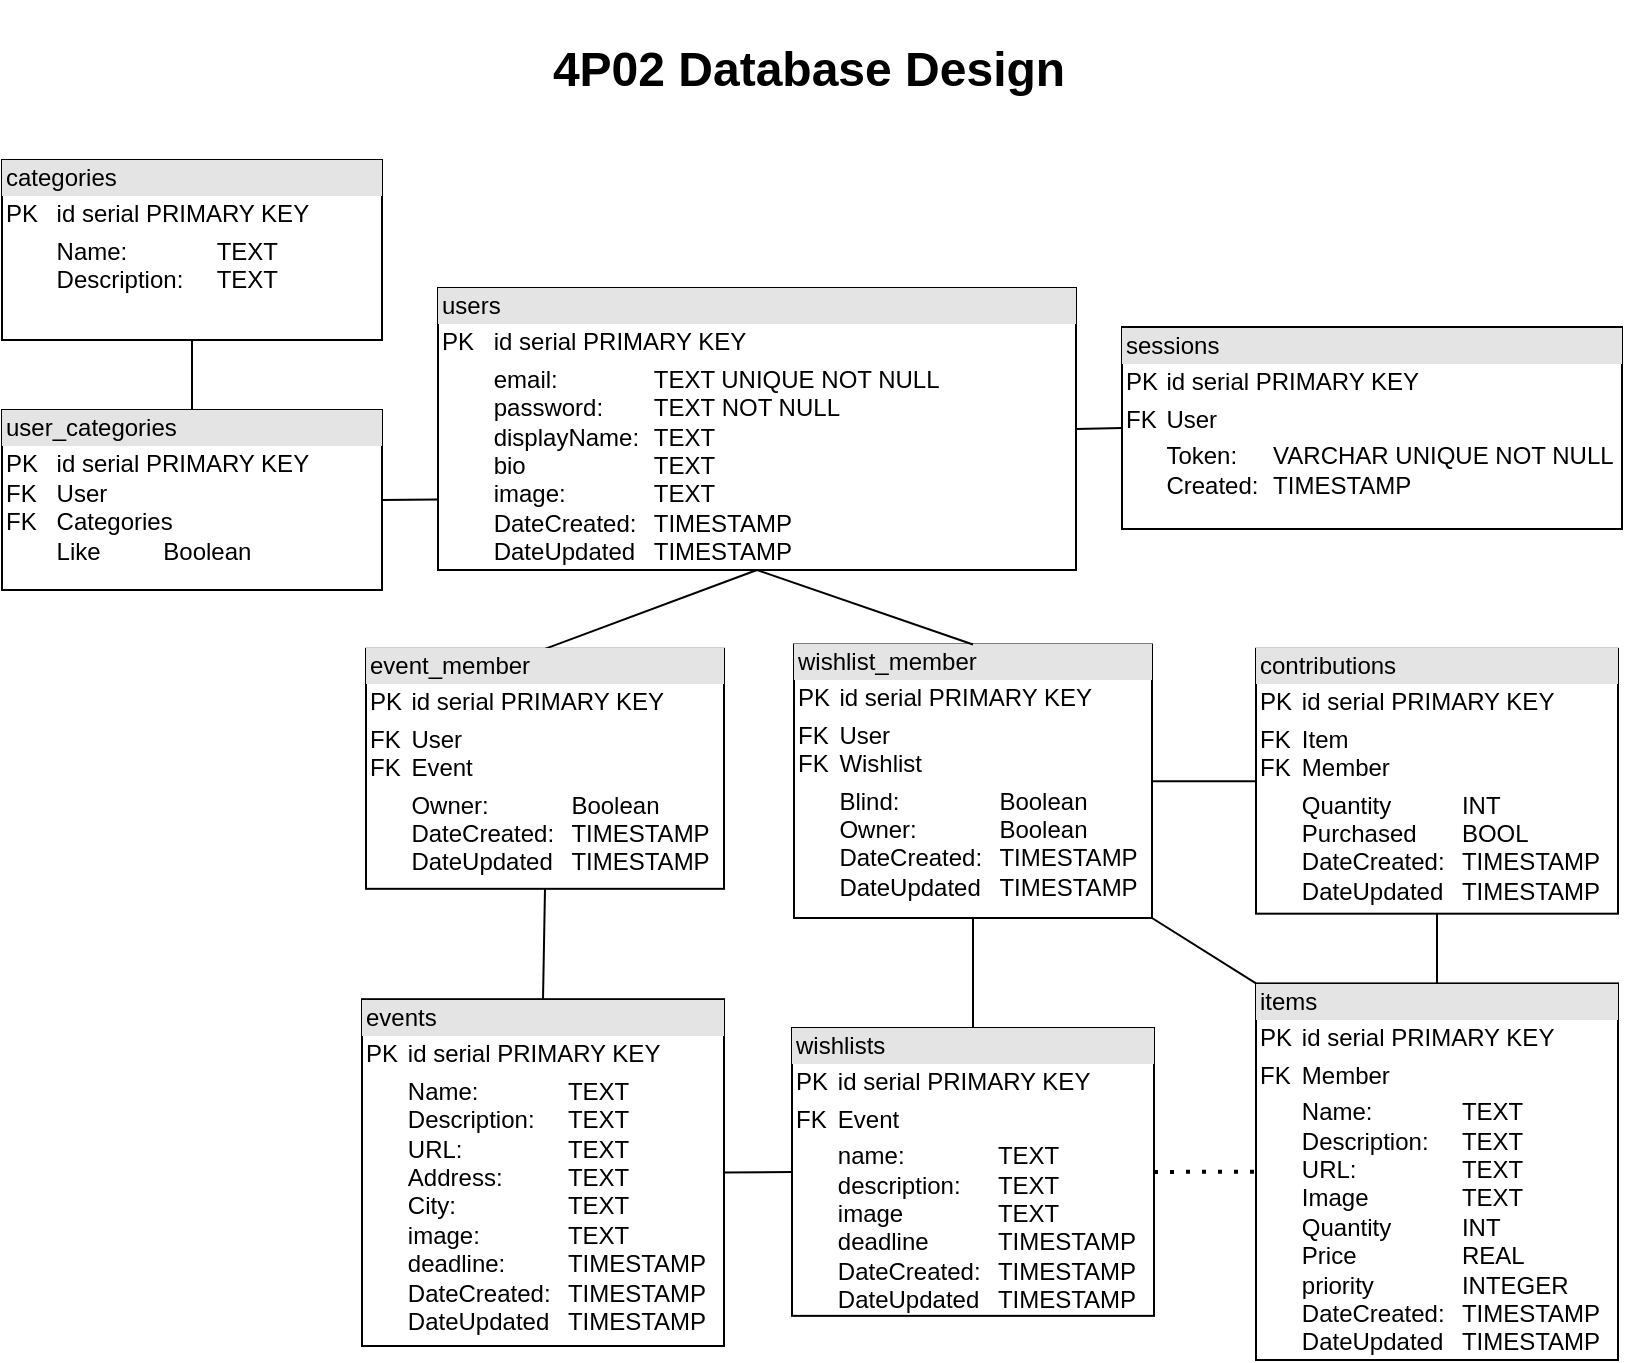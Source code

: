 <mxfile version="26.0.16">
  <diagram name="Page-1" id="TSsa0Ury9RKS_ktHxRa_">
    <mxGraphModel dx="712" dy="737" grid="1" gridSize="10" guides="1" tooltips="1" connect="1" arrows="1" fold="1" page="1" pageScale="1" pageWidth="827" pageHeight="1169" math="0" shadow="0">
      <root>
        <mxCell id="0" />
        <mxCell id="1" parent="0" />
        <mxCell id="YkZeL2ZCBzIvdvD2JWEx-32" value="&lt;div style=&quot;box-sizing: border-box; width: 100%; background: rgb(228, 228, 228); padding: 2px;&quot;&gt;users&lt;/div&gt;&lt;table style=&quot;width:100%;font-size:1em;&quot; cellpadding=&quot;2&quot; cellspacing=&quot;0&quot;&gt;&lt;tbody&gt;&lt;tr&gt;&lt;td&gt;PK&lt;/td&gt;&lt;td&gt;id serial PRIMARY KEY&lt;/td&gt;&lt;/tr&gt;&lt;tr&gt;&lt;td&gt;&lt;br&gt;&lt;/td&gt;&lt;td&gt;email:&amp;nbsp;&lt;span style=&quot;white-space: pre;&quot;&gt;&#x9;&lt;/span&gt;&lt;span style=&quot;white-space: pre;&quot;&gt;&#x9;&lt;/span&gt;TEXT UNIQUE NOT NULL&lt;br&gt;password:&lt;span style=&quot;white-space: pre;&quot;&gt;&#x9;&lt;/span&gt;TEXT&amp;nbsp;NOT NULL&lt;br&gt;displayName:&lt;span style=&quot;white-space: pre;&quot;&gt;&#x9;&lt;/span&gt;TEXT&lt;br&gt;bio&lt;span style=&quot;white-space: pre;&quot;&gt;&#x9;&lt;/span&gt;&lt;span style=&quot;white-space: pre;&quot;&gt;&#x9;&lt;/span&gt;&lt;span style=&quot;white-space: pre;&quot;&gt;&#x9;&lt;/span&gt;TEXT&lt;br&gt;image:&lt;span style=&quot;white-space: pre;&quot;&gt;&#x9;&lt;/span&gt;&lt;span style=&quot;white-space: pre;&quot;&gt;&#x9;&lt;/span&gt;TEXT&lt;br&gt;DateCreated:&lt;span style=&quot;white-space: pre;&quot;&gt;&#x9;&lt;/span&gt;TIMESTAMP&lt;br&gt;DateUpdated&lt;span style=&quot;white-space: pre;&quot;&gt;&#x9;&lt;/span&gt;TIMESTAMP&lt;/td&gt;&lt;/tr&gt;&lt;/tbody&gt;&lt;/table&gt;" style="verticalAlign=top;align=left;overflow=fill;html=1;whiteSpace=wrap;" parent="1" vertex="1">
          <mxGeometry x="228" y="144" width="319" height="141" as="geometry" />
        </mxCell>
        <mxCell id="YkZeL2ZCBzIvdvD2JWEx-33" value="&lt;div style=&quot;box-sizing: border-box; width: 100%; background: rgb(228, 228, 228); padding: 2px;&quot;&gt;items&lt;/div&gt;&lt;table style=&quot;width:100%;font-size:1em;&quot; cellpadding=&quot;2&quot; cellspacing=&quot;0&quot;&gt;&lt;tbody&gt;&lt;tr&gt;&lt;td&gt;PK&lt;/td&gt;&lt;td&gt;id serial PRIMARY KEY&lt;br&gt;&lt;/td&gt;&lt;/tr&gt;&lt;tr&gt;&lt;td&gt;FK&lt;/td&gt;&lt;td&gt;Member&lt;br&gt;&lt;/td&gt;&lt;/tr&gt;&lt;tr&gt;&lt;td&gt;&lt;br&gt;&lt;/td&gt;&lt;td&gt;Name:&lt;span style=&quot;white-space: pre;&quot;&gt;&#x9;&lt;span style=&quot;white-space: pre;&quot;&gt;&#x9;&lt;/span&gt;&lt;/span&gt;TEXT&lt;br&gt;Description:&lt;span style=&quot;white-space: pre;&quot;&gt;&#x9;&lt;/span&gt;TEXT&lt;br&gt;URL:&lt;span style=&quot;white-space: pre;&quot;&gt;&#x9;&lt;span style=&quot;white-space: pre;&quot;&gt;&#x9;&lt;/span&gt;&lt;/span&gt;TEXT&lt;br&gt;Image&lt;span style=&quot;white-space: pre;&quot;&gt;&#x9;&lt;/span&gt;&lt;span style=&quot;white-space: pre;&quot;&gt;&#x9;&lt;/span&gt;TEXT&lt;br&gt;Quantity&lt;span style=&quot;white-space: pre;&quot;&gt;&#x9;&lt;/span&gt;&lt;span style=&quot;white-space: pre;&quot;&gt;&#x9;&lt;/span&gt;INT&lt;br&gt;Price&lt;span style=&quot;white-space: pre;&quot;&gt;&#x9;&lt;/span&gt;&lt;span style=&quot;white-space: pre;&quot;&gt;&#x9;&lt;/span&gt;REAL&lt;br&gt;priority&lt;span style=&quot;white-space: pre;&quot;&gt;&#x9;&lt;/span&gt;&lt;span style=&quot;white-space: pre;&quot;&gt;&#x9;&lt;/span&gt;INTEGER&lt;br&gt;DateCreated:&lt;span style=&quot;white-space: pre;&quot;&gt;&#x9;&lt;/span&gt;TIMESTAMP&lt;br&gt;DateUpdated&lt;span style=&quot;white-space: pre;&quot;&gt;&#x9;&lt;/span&gt;TIMESTAMP&lt;/td&gt;&lt;/tr&gt;&lt;/tbody&gt;&lt;/table&gt;" style="verticalAlign=top;align=left;overflow=fill;html=1;whiteSpace=wrap;" parent="1" vertex="1">
          <mxGeometry x="637" y="491.71" width="181" height="188.29" as="geometry" />
        </mxCell>
        <mxCell id="YkZeL2ZCBzIvdvD2JWEx-46" value="&lt;div style=&quot;box-sizing: border-box; width: 100%; background: rgb(228, 228, 228); padding: 2px;&quot;&gt;categories&lt;/div&gt;&lt;table style=&quot;width:100%;font-size:1em;&quot; cellpadding=&quot;2&quot; cellspacing=&quot;0&quot;&gt;&lt;tbody&gt;&lt;tr&gt;&lt;td&gt;PK&lt;br&gt;&lt;/td&gt;&lt;td&gt;id serial PRIMARY KEY&lt;br&gt;&lt;/td&gt;&lt;/tr&gt;&lt;tr&gt;&lt;td&gt;&lt;br&gt;&lt;/td&gt;&lt;td&gt;Name:&lt;span style=&quot;white-space: pre;&quot;&gt;&#x9;&lt;span style=&quot;white-space: pre;&quot;&gt;&#x9;&lt;/span&gt;&lt;/span&gt;TEXT&lt;br&gt;Description:&lt;span style=&quot;white-space: pre;&quot;&gt;&#x9;&lt;/span&gt;TEXT&lt;br&gt;&lt;/td&gt;&lt;/tr&gt;&lt;tr&gt;&lt;td&gt;&lt;/td&gt;&lt;td&gt;&lt;br&gt;&lt;/td&gt;&lt;/tr&gt;&lt;/tbody&gt;&lt;/table&gt;" style="verticalAlign=top;align=left;overflow=fill;html=1;whiteSpace=wrap;" parent="1" vertex="1">
          <mxGeometry x="10" y="80" width="190" height="90" as="geometry" />
        </mxCell>
        <mxCell id="YkZeL2ZCBzIvdvD2JWEx-48" value="&lt;div style=&quot;box-sizing: border-box; width: 100%; background: rgb(228, 228, 228); padding: 2px;&quot;&gt;user_categories&lt;/div&gt;&lt;table style=&quot;width:100%;font-size:1em;&quot; cellpadding=&quot;2&quot; cellspacing=&quot;0&quot;&gt;&lt;tbody&gt;&lt;tr&gt;&lt;td&gt;PK&lt;br&gt;FK&lt;br&gt;FK&lt;br&gt;&lt;br&gt;&lt;/td&gt;&lt;td&gt;id serial PRIMARY KEY&lt;br&gt;User&lt;br&gt;Categories&lt;br&gt;Like&lt;span style=&quot;white-space: pre;&quot;&gt;&#x9;&lt;/span&gt;&lt;span style=&quot;white-space: pre;&quot;&gt;&#x9;&lt;/span&gt;Boolean&lt;/td&gt;&lt;/tr&gt;&lt;tr&gt;&lt;td&gt;&lt;/td&gt;&lt;td&gt;&lt;br&gt;&lt;/td&gt;&lt;/tr&gt;&lt;/tbody&gt;&lt;/table&gt;" style="verticalAlign=top;align=left;overflow=fill;html=1;whiteSpace=wrap;" parent="1" vertex="1">
          <mxGeometry x="10" y="205" width="190" height="90" as="geometry" />
        </mxCell>
        <mxCell id="YkZeL2ZCBzIvdvD2JWEx-51" value="" style="endArrow=none;html=1;rounded=0;exitX=0;exitY=0.75;exitDx=0;exitDy=0;entryX=1;entryY=0.5;entryDx=0;entryDy=0;" parent="1" source="YkZeL2ZCBzIvdvD2JWEx-32" target="YkZeL2ZCBzIvdvD2JWEx-48" edge="1">
          <mxGeometry width="50" height="50" relative="1" as="geometry">
            <mxPoint x="759" y="618" as="sourcePoint" />
            <mxPoint x="559" y="838" as="targetPoint" />
          </mxGeometry>
        </mxCell>
        <mxCell id="YkZeL2ZCBzIvdvD2JWEx-52" value="" style="endArrow=none;html=1;rounded=0;entryX=0.5;entryY=1;entryDx=0;entryDy=0;exitX=0.5;exitY=0;exitDx=0;exitDy=0;" parent="1" source="YkZeL2ZCBzIvdvD2JWEx-48" target="YkZeL2ZCBzIvdvD2JWEx-46" edge="1">
          <mxGeometry width="50" height="50" relative="1" as="geometry">
            <mxPoint x="330" y="-10" as="sourcePoint" />
            <mxPoint x="380" y="-60" as="targetPoint" />
          </mxGeometry>
        </mxCell>
        <mxCell id="74I1PrQQdolkyrSYqhV1-5" value="&lt;div style=&quot;box-sizing: border-box; width: 100%; background: rgb(228, 228, 228); padding: 2px;&quot;&gt;sessions&lt;/div&gt;&lt;table style=&quot;width:100%;font-size:1em;&quot; cellpadding=&quot;2&quot; cellspacing=&quot;0&quot;&gt;&lt;tbody&gt;&lt;tr&gt;&lt;td&gt;PK&lt;/td&gt;&lt;td&gt;id serial PRIMARY KEY&lt;br&gt;&lt;/td&gt;&lt;/tr&gt;&lt;tr&gt;&lt;td&gt;FK&lt;br&gt;&lt;/td&gt;&lt;td&gt;User&lt;/td&gt;&lt;/tr&gt;&lt;tr&gt;&lt;td&gt;&lt;/td&gt;&lt;td&gt;Token:&lt;span style=&quot;white-space: pre;&quot;&gt;&lt;span style=&quot;white-space: pre;&quot;&gt;&#x9;&lt;/span&gt;&lt;/span&gt;VARCHAR UNIQUE NOT NULL&lt;br&gt;Created:&amp;nbsp;&lt;span style=&quot;white-space: pre;&quot;&gt;&#x9;&lt;/span&gt;TIMESTAMP&lt;/td&gt;&lt;/tr&gt;&lt;/tbody&gt;&lt;/table&gt;" style="verticalAlign=top;align=left;overflow=fill;html=1;whiteSpace=wrap;" parent="1" vertex="1">
          <mxGeometry x="570" y="163.5" width="250" height="101" as="geometry" />
        </mxCell>
        <mxCell id="74I1PrQQdolkyrSYqhV1-6" value="" style="endArrow=none;html=1;rounded=0;exitX=0;exitY=0.5;exitDx=0;exitDy=0;entryX=1;entryY=0.5;entryDx=0;entryDy=0;" parent="1" source="74I1PrQQdolkyrSYqhV1-5" target="YkZeL2ZCBzIvdvD2JWEx-32" edge="1">
          <mxGeometry width="50" height="50" relative="1" as="geometry">
            <mxPoint x="470" y="373" as="sourcePoint" />
            <mxPoint x="520" y="323" as="targetPoint" />
          </mxGeometry>
        </mxCell>
        <mxCell id="RcqJE7raZ5ugtFAX7M00-1" value="&lt;div style=&quot;box-sizing: border-box; width: 100%; background: rgb(228, 228, 228); padding: 2px;&quot;&gt;&lt;span style=&quot;color: light-dark(rgb(0, 0, 0), rgb(255, 255, 255));&quot;&gt;wishlist_m&lt;/span&gt;ember&lt;/div&gt;&lt;table style=&quot;width:100%;font-size:1em;&quot; cellpadding=&quot;2&quot; cellspacing=&quot;0&quot;&gt;&lt;tbody&gt;&lt;tr&gt;&lt;td&gt;PK&lt;/td&gt;&lt;td&gt;id serial PRIMARY KEY&lt;/td&gt;&lt;/tr&gt;&lt;tr&gt;&lt;td&gt;FK&lt;br&gt;FK&lt;/td&gt;&lt;td&gt;User&lt;br&gt;Wishlist&lt;br&gt;&lt;/td&gt;&lt;/tr&gt;&lt;tr&gt;&lt;td&gt;&lt;br&gt;&lt;/td&gt;&lt;td&gt;Blind: &lt;span style=&quot;white-space: pre;&quot;&gt;&#x9;&lt;span style=&quot;white-space: pre;&quot;&gt;&#x9;&lt;/span&gt;&lt;/span&gt;Boolean&lt;br&gt;Owner:&lt;span style=&quot;white-space: pre;&quot;&gt;&#x9;&lt;/span&gt;&lt;span style=&quot;white-space: pre;&quot;&gt;&#x9;&lt;/span&gt;Boolean&lt;br&gt;DateCreated:&lt;span style=&quot;white-space: pre;&quot;&gt;&#x9;&lt;/span&gt;TIMESTAMP&lt;br&gt;DateUpdated&lt;span style=&quot;white-space: pre;&quot;&gt;&#x9;&lt;/span&gt;TIMESTAMP&lt;/td&gt;&lt;/tr&gt;&lt;/tbody&gt;&lt;/table&gt;" style="verticalAlign=top;align=left;overflow=fill;html=1;whiteSpace=wrap;" parent="1" vertex="1">
          <mxGeometry x="406" y="322.25" width="179" height="136.75" as="geometry" />
        </mxCell>
        <mxCell id="RcqJE7raZ5ugtFAX7M00-5" value="" style="endArrow=none;html=1;rounded=0;entryX=0.5;entryY=0;entryDx=0;entryDy=0;exitX=0.5;exitY=1;exitDx=0;exitDy=0;" parent="1" source="YkZeL2ZCBzIvdvD2JWEx-32" target="RcqJE7raZ5ugtFAX7M00-1" edge="1">
          <mxGeometry width="50" height="50" relative="1" as="geometry">
            <mxPoint x="367.5" y="798" as="sourcePoint" />
            <mxPoint x="215" y="714" as="targetPoint" />
          </mxGeometry>
        </mxCell>
        <mxCell id="RcqJE7raZ5ugtFAX7M00-7" value="&lt;div style=&quot;box-sizing: border-box; width: 100%; background: rgb(228, 228, 228); padding: 2px;&quot;&gt;events&lt;/div&gt;&lt;table style=&quot;width:100%;font-size:1em;&quot; cellpadding=&quot;2&quot; cellspacing=&quot;0&quot;&gt;&lt;tbody&gt;&lt;tr&gt;&lt;td&gt;PK&lt;/td&gt;&lt;td&gt;id serial PRIMARY KEY&lt;br&gt;&lt;/td&gt;&lt;/tr&gt;&lt;tr&gt;&lt;td&gt;&lt;br&gt;&lt;/td&gt;&lt;td&gt;Name:&lt;span style=&quot;white-space: pre;&quot;&gt;&#x9;&lt;span style=&quot;white-space: pre;&quot;&gt;&#x9;&lt;/span&gt;&lt;/span&gt;TEXT&lt;br&gt;Description:&lt;span style=&quot;white-space: pre;&quot;&gt;&#x9;&lt;/span&gt;TEXT&lt;br&gt;URL:&lt;span style=&quot;white-space: pre;&quot;&gt;&#x9;&lt;span style=&quot;white-space: pre;&quot;&gt;&#x9;&lt;/span&gt;&lt;/span&gt;TEXT&lt;br&gt;Address:&amp;nbsp;&lt;span style=&quot;white-space: pre;&quot;&gt;&#x9;&lt;span style=&quot;white-space: pre;&quot;&gt;&#x9;&lt;/span&gt;&lt;/span&gt;TEXT&lt;br&gt;City:&amp;nbsp;&lt;span style=&quot;white-space: pre;&quot;&gt;&#x9;&lt;span style=&quot;white-space: pre;&quot;&gt;&#x9;&lt;/span&gt;&lt;/span&gt;TEXT&lt;br&gt;image:&amp;nbsp;&lt;span style=&quot;white-space: pre;&quot;&gt;&#x9;&lt;/span&gt;&lt;span style=&quot;white-space: pre;&quot;&gt;&#x9;&lt;/span&gt;TEXT&lt;br&gt;deadline:&lt;span style=&quot;white-space: pre;&quot;&gt;&#x9;&lt;/span&gt;&lt;span style=&quot;white-space: pre;&quot;&gt;&#x9;&lt;/span&gt;TIMESTAMP&lt;br&gt;DateCreated:&lt;span style=&quot;white-space: pre;&quot;&gt;&#x9;&lt;/span&gt;TIMESTAMP&lt;br&gt;DateUpdated&lt;span style=&quot;white-space: pre;&quot;&gt;&#x9;&lt;/span&gt;TIMESTAMP&lt;/td&gt;&lt;/tr&gt;&lt;tr&gt;&lt;td&gt;&lt;br&gt;&lt;/td&gt;&lt;td&gt;&lt;br&gt;&lt;/td&gt;&lt;/tr&gt;&lt;/tbody&gt;&lt;/table&gt;" style="verticalAlign=top;align=left;overflow=fill;html=1;whiteSpace=wrap;" parent="1" vertex="1">
          <mxGeometry x="190" y="499.59" width="181" height="173.41" as="geometry" />
        </mxCell>
        <mxCell id="RcqJE7raZ5ugtFAX7M00-8" value="&lt;h1&gt;4P02 Database Design&lt;/h1&gt;" style="text;html=1;align=center;verticalAlign=middle;resizable=0;points=[];autosize=1;strokeColor=none;fillColor=none;shadow=0;" parent="1" vertex="1">
          <mxGeometry x="273" width="280" height="70" as="geometry" />
        </mxCell>
        <mxCell id="RcqJE7raZ5ugtFAX7M00-9" value="&lt;div style=&quot;box-sizing: border-box; width: 100%; background: rgb(228, 228, 228); padding: 2px;&quot;&gt;contributions&lt;/div&gt;&lt;table style=&quot;width:100%;font-size:1em;&quot; cellpadding=&quot;2&quot; cellspacing=&quot;0&quot;&gt;&lt;tbody&gt;&lt;tr&gt;&lt;td&gt;PK&lt;/td&gt;&lt;td&gt;id serial PRIMARY KEY&lt;br&gt;&lt;/td&gt;&lt;/tr&gt;&lt;tr&gt;&lt;td&gt;FK&lt;br&gt;FK&lt;/td&gt;&lt;td&gt;Item&lt;br&gt;Member&lt;/td&gt;&lt;/tr&gt;&lt;tr&gt;&lt;td&gt;&lt;br&gt;&lt;/td&gt;&lt;td&gt;Quantity&lt;span style=&quot;white-space: pre;&quot;&gt;&#x9;&lt;/span&gt;&lt;span style=&quot;white-space: pre;&quot;&gt;&#x9;&lt;/span&gt;INT&lt;br&gt;Purchased&lt;span style=&quot;white-space: pre;&quot;&gt;&#x9;&lt;/span&gt;BOOL&lt;br&gt;DateCreated:&lt;span style=&quot;white-space: pre;&quot;&gt;&#x9;&lt;/span&gt;TIMESTAMP&lt;br&gt;DateUpdated&lt;span style=&quot;white-space: pre;&quot;&gt;&#x9;&lt;/span&gt;TIMESTAMP&lt;/td&gt;&lt;/tr&gt;&lt;/tbody&gt;&lt;/table&gt;" style="verticalAlign=top;align=left;overflow=fill;html=1;whiteSpace=wrap;" parent="1" vertex="1">
          <mxGeometry x="637" y="324.41" width="181" height="132.43" as="geometry" />
        </mxCell>
        <mxCell id="RcqJE7raZ5ugtFAX7M00-11" value="&lt;div style=&quot;box-sizing: border-box; width: 100%; background: rgb(228, 228, 228); padding: 2px;&quot;&gt;wishlists&lt;/div&gt;&lt;table style=&quot;width:100%;font-size:1em;&quot; cellpadding=&quot;2&quot; cellspacing=&quot;0&quot;&gt;&lt;tbody&gt;&lt;tr&gt;&lt;td&gt;PK&lt;/td&gt;&lt;td&gt;id serial PRIMARY KEY&lt;br&gt;&lt;/td&gt;&lt;/tr&gt;&lt;tr&gt;&lt;td&gt;FK&lt;br&gt;&lt;/td&gt;&lt;td&gt;Event&lt;br&gt;&lt;/td&gt;&lt;/tr&gt;&lt;tr&gt;&lt;td&gt;&lt;br&gt;&lt;/td&gt;&lt;td&gt;name:&lt;span style=&quot;white-space: pre;&quot;&gt;&#x9;&lt;span style=&quot;white-space: pre;&quot;&gt;&#x9;&lt;/span&gt;&lt;/span&gt;TEXT&lt;br&gt;description:&lt;span style=&quot;white-space: pre;&quot;&gt;&#x9;&lt;/span&gt;TEXT&lt;br&gt;image &lt;span style=&quot;white-space: pre;&quot;&gt;&#x9;&lt;/span&gt;&lt;span style=&quot;white-space: pre;&quot;&gt;&#x9;&lt;/span&gt;TEXT&lt;br&gt;deadline&lt;span style=&quot;white-space: pre;&quot;&gt;&#x9;&lt;/span&gt;&lt;span style=&quot;white-space: pre;&quot;&gt;&#x9;&lt;/span&gt;TIMESTAMP&lt;br&gt;DateCreated:&lt;span style=&quot;white-space: pre;&quot;&gt;&#x9;&lt;/span&gt;TIMESTAMP&lt;br&gt;DateUpdated&lt;span style=&quot;white-space: pre;&quot;&gt;&#x9;&lt;/span&gt;TIMESTAMP&lt;br&gt;&lt;br&gt;&lt;/td&gt;&lt;/tr&gt;&lt;/tbody&gt;&lt;/table&gt;" style="verticalAlign=top;align=left;overflow=fill;html=1;whiteSpace=wrap;" parent="1" vertex="1">
          <mxGeometry x="405" y="514" width="181" height="143.93" as="geometry" />
        </mxCell>
        <mxCell id="RcqJE7raZ5ugtFAX7M00-13" value="" style="endArrow=none;html=1;rounded=0;entryX=0.5;entryY=1;entryDx=0;entryDy=0;exitX=0.5;exitY=0;exitDx=0;exitDy=0;" parent="1" source="YkZeL2ZCBzIvdvD2JWEx-33" target="RcqJE7raZ5ugtFAX7M00-9" edge="1">
          <mxGeometry width="50" height="50" relative="1" as="geometry">
            <mxPoint x="747" y="454.75" as="sourcePoint" />
            <mxPoint x="508" y="559.5" as="targetPoint" />
          </mxGeometry>
        </mxCell>
        <mxCell id="RcqJE7raZ5ugtFAX7M00-14" value="" style="endArrow=none;html=1;rounded=0;entryX=1;entryY=0.5;entryDx=0;entryDy=0;exitX=0;exitY=0.5;exitDx=0;exitDy=0;" parent="1" source="RcqJE7raZ5ugtFAX7M00-11" target="RcqJE7raZ5ugtFAX7M00-7" edge="1">
          <mxGeometry width="50" height="50" relative="1" as="geometry">
            <mxPoint x="713" y="544.25" as="sourcePoint" />
            <mxPoint x="440.75" y="679" as="targetPoint" />
          </mxGeometry>
        </mxCell>
        <mxCell id="RcqJE7raZ5ugtFAX7M00-15" value="" style="endArrow=none;html=1;rounded=0;entryX=1;entryY=0.5;entryDx=0;entryDy=0;exitX=0;exitY=0.5;exitDx=0;exitDy=0;" parent="1" source="RcqJE7raZ5ugtFAX7M00-9" target="RcqJE7raZ5ugtFAX7M00-1" edge="1">
          <mxGeometry width="50" height="50" relative="1" as="geometry">
            <mxPoint x="711" y="541.5" as="sourcePoint" />
            <mxPoint x="612" y="541.5" as="targetPoint" />
          </mxGeometry>
        </mxCell>
        <mxCell id="RcqJE7raZ5ugtFAX7M00-16" value="" style="endArrow=none;html=1;rounded=0;entryX=0.5;entryY=1;entryDx=0;entryDy=0;exitX=0.5;exitY=0;exitDx=0;exitDy=0;" parent="1" source="RcqJE7raZ5ugtFAX7M00-11" target="RcqJE7raZ5ugtFAX7M00-1" edge="1">
          <mxGeometry width="50" height="50" relative="1" as="geometry">
            <mxPoint x="711" y="562" as="sourcePoint" />
            <mxPoint x="592" y="562" as="targetPoint" />
          </mxGeometry>
        </mxCell>
        <mxCell id="RcqJE7raZ5ugtFAX7M00-17" value="" style="endArrow=none;html=1;rounded=0;entryX=1;entryY=1;entryDx=0;entryDy=0;exitX=0;exitY=0;exitDx=0;exitDy=0;" parent="1" source="YkZeL2ZCBzIvdvD2JWEx-33" target="RcqJE7raZ5ugtFAX7M00-1" edge="1">
          <mxGeometry width="50" height="50" relative="1" as="geometry">
            <mxPoint x="711" y="393" as="sourcePoint" />
            <mxPoint x="580" y="394" as="targetPoint" />
          </mxGeometry>
        </mxCell>
        <mxCell id="RcqJE7raZ5ugtFAX7M00-18" value="" style="endArrow=none;html=1;rounded=0;entryX=0.5;entryY=0;entryDx=0;entryDy=0;exitX=0.5;exitY=1;exitDx=0;exitDy=0;" parent="1" source="YkZeL2ZCBzIvdvD2JWEx-32" target="GdbT1oHBHeOazo6q2Ie0-1" edge="1">
          <mxGeometry width="50" height="50" relative="1" as="geometry">
            <mxPoint x="380" y="289" as="sourcePoint" />
            <mxPoint x="380" y="336" as="targetPoint" />
          </mxGeometry>
        </mxCell>
        <mxCell id="GdbT1oHBHeOazo6q2Ie0-1" value="&lt;div style=&quot;box-sizing: border-box; width: 100%; background: rgb(228, 228, 228); padding: 2px;&quot;&gt;&lt;span style=&quot;color: light-dark(rgb(0, 0, 0), rgb(255, 255, 255));&quot;&gt;event_m&lt;/span&gt;ember&lt;/div&gt;&lt;table style=&quot;width:100%;font-size:1em;&quot; cellpadding=&quot;2&quot; cellspacing=&quot;0&quot;&gt;&lt;tbody&gt;&lt;tr&gt;&lt;td&gt;PK&lt;/td&gt;&lt;td&gt;id serial PRIMARY KEY&lt;/td&gt;&lt;/tr&gt;&lt;tr&gt;&lt;td&gt;FK&lt;br&gt;FK&lt;/td&gt;&lt;td&gt;User&lt;br&gt;Event&lt;br&gt;&lt;/td&gt;&lt;/tr&gt;&lt;tr&gt;&lt;td&gt;&lt;br&gt;&lt;/td&gt;&lt;td&gt;Owner:&lt;span style=&quot;white-space: pre;&quot;&gt;&#x9;&lt;/span&gt;&lt;span style=&quot;white-space: pre;&quot;&gt;&#x9;&lt;/span&gt;Boolean&lt;br&gt;DateCreated:&lt;span style=&quot;white-space: pre;&quot;&gt;&#x9;&lt;/span&gt;TIMESTAMP&lt;br&gt;DateUpdated&lt;span style=&quot;white-space: pre;&quot;&gt;&#x9;&lt;/span&gt;TIMESTAMP&lt;/td&gt;&lt;/tr&gt;&lt;/tbody&gt;&lt;/table&gt;" style="verticalAlign=top;align=left;overflow=fill;html=1;whiteSpace=wrap;" parent="1" vertex="1">
          <mxGeometry x="192" y="324.41" width="179" height="120" as="geometry" />
        </mxCell>
        <mxCell id="GdbT1oHBHeOazo6q2Ie0-2" value="" style="endArrow=none;html=1;rounded=0;entryX=0.5;entryY=1;entryDx=0;entryDy=0;exitX=0.5;exitY=0;exitDx=0;exitDy=0;" parent="1" source="RcqJE7raZ5ugtFAX7M00-7" target="GdbT1oHBHeOazo6q2Ie0-1" edge="1">
          <mxGeometry width="50" height="50" relative="1" as="geometry">
            <mxPoint x="317" y="289" as="sourcePoint" />
            <mxPoint x="287" y="334" as="targetPoint" />
          </mxGeometry>
        </mxCell>
        <mxCell id="GdbT1oHBHeOazo6q2Ie0-3" value="" style="endArrow=none;dashed=1;html=1;dashPattern=1 3;strokeWidth=2;rounded=0;exitX=1;exitY=0.5;exitDx=0;exitDy=0;entryX=0;entryY=0.5;entryDx=0;entryDy=0;" parent="1" source="RcqJE7raZ5ugtFAX7M00-11" target="YkZeL2ZCBzIvdvD2JWEx-33" edge="1">
          <mxGeometry width="50" height="50" relative="1" as="geometry">
            <mxPoint x="470" y="440" as="sourcePoint" />
            <mxPoint x="520" y="390" as="targetPoint" />
          </mxGeometry>
        </mxCell>
      </root>
    </mxGraphModel>
  </diagram>
</mxfile>
